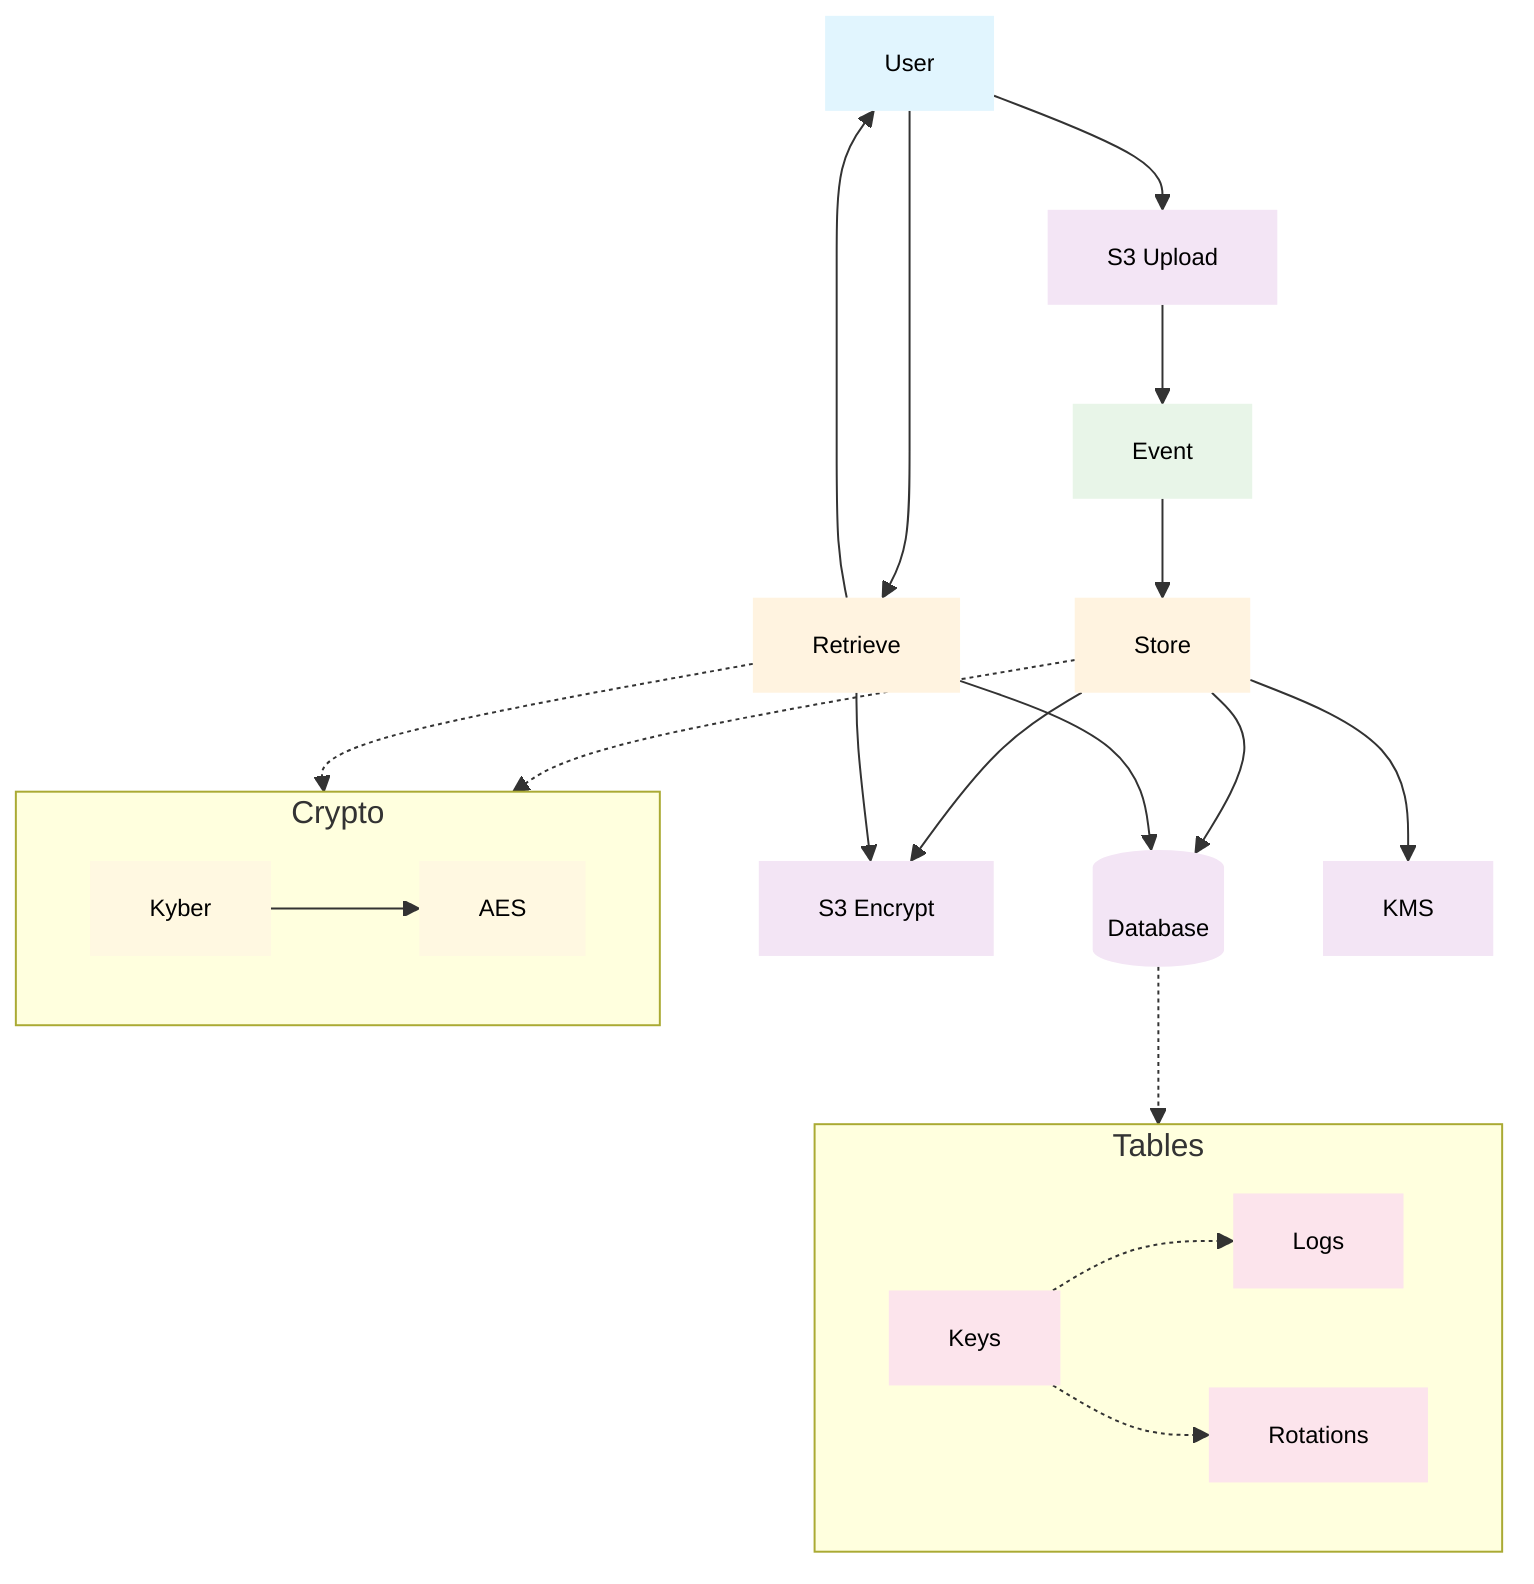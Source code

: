 graph TB
    %% External Components
    User["User"]
    S3Up["S3 Upload"]
    S3Enc["S3 Encrypt"]

    %% Core Services
    Store["Store"]
    Retrieve["Retrieve"]
    DB[("Database")]
    KMS["KMS"]

    %% Event Flow
    Event["Event"]
    
    %% User Interactions
    User --> S3Up
    User --> Retrieve

    %% Automatic Encryption Flow
    S3Up --> Event
    Event --> Store
    Store --> DB
    Store --> KMS
    Store --> S3Enc

    %% Decryption Flow
    Retrieve --> DB
    Retrieve --> S3Enc
    Retrieve --> User
    
    %% Algorithm Details
    subgraph Algo ["Crypto"]
        Kyber["Kyber"]
        AES["AES"]
        Kyber --> AES
    end

    Store -.-> Algo
    Retrieve -.-> Algo

    %% Database Schema
    subgraph DBSchema ["Tables"]
        Keys["Keys"]
        Logs["Logs"]
        Rots["Rotations"]

        Keys -.-> Logs
        Keys -.-> Rots
    end

    DB -.-> DBSchema
    
    %% Styling
    classDef userClass fill:#e1f5fe,stroke:none,font-size:12px,color:#000,min-width:80px
    classDef lambdaClass fill:#fff3e0,stroke:none,font-size:12px,color:#000,min-width:80px
    classDef storageClass fill:#f3e5f5,stroke:none,font-size:12px,color:#000,min-width:80px
    classDef eventClass fill:#e8f5e8,stroke:none,font-size:12px,color:#000,min-width:80px
    classDef algorithmClass fill:#fff8e1,stroke:none,font-size:12px,color:#000,min-width:80px
    classDef dbClass fill:#fce4ec,stroke:none,font-size:12px,color:#000,min-width:80px

    class User userClass
    class Store,Retrieve lambdaClass
    class S3Up,S3Enc storageClass
    class DB,KMS storageClass
    class Event eventClass
    class Kyber,AES algorithmClass
    class Keys,Logs,Rots dbClass